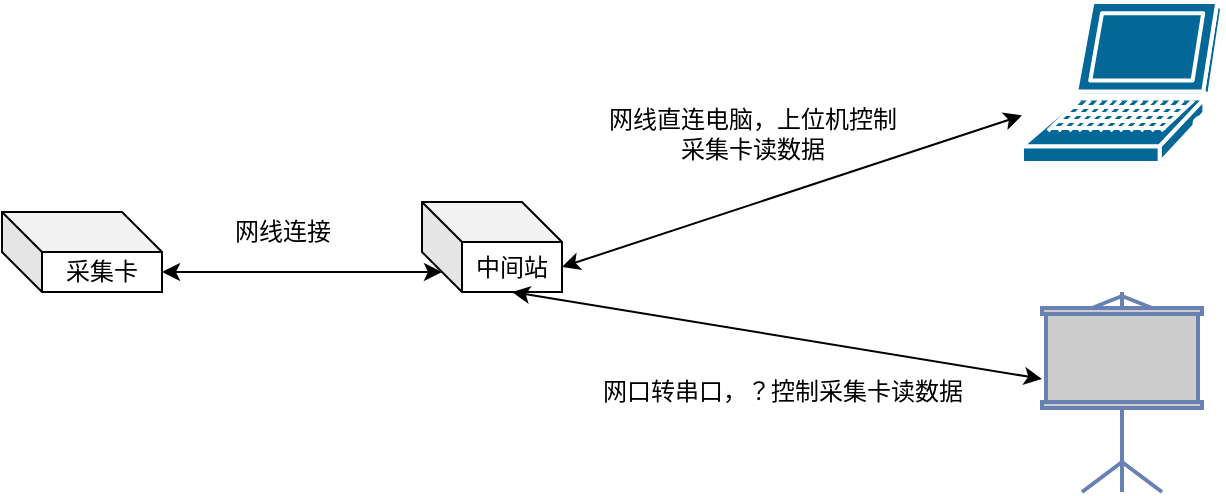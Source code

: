 <mxfile version="13.9.9" type="device"><diagram id="jSKe4gBNGWcC3-hgRwui" name="第 1 页"><mxGraphModel dx="813" dy="470" grid="1" gridSize="10" guides="1" tooltips="1" connect="1" arrows="1" fold="1" page="1" pageScale="1" pageWidth="827" pageHeight="1169" math="0" shadow="0"><root><mxCell id="0"/><mxCell id="1" parent="0"/><mxCell id="_swd9NfrUUWDvqmi34D2-1" value="采集卡" style="shape=cube;whiteSpace=wrap;html=1;boundedLbl=1;backgroundOutline=1;darkOpacity=0.05;darkOpacity2=0.1;size=20;" parent="1" vertex="1"><mxGeometry x="60" y="445" width="80" height="40" as="geometry"/></mxCell><mxCell id="_swd9NfrUUWDvqmi34D2-2" value="" style="shape=mxgraph.cisco.computers_and_peripherals.laptop;html=1;pointerEvents=1;dashed=0;fillColor=#036897;strokeColor=#ffffff;strokeWidth=2;verticalLabelPosition=bottom;verticalAlign=top;align=center;outlineConnect=0;" parent="1" vertex="1"><mxGeometry x="570" y="340" width="100" height="80.5" as="geometry"/></mxCell><mxCell id="_swd9NfrUUWDvqmi34D2-6" value="" style="fontColor=#0066CC;verticalAlign=top;verticalLabelPosition=bottom;labelPosition=center;align=center;html=1;outlineConnect=0;fillColor=#CCCCCC;strokeColor=#6881B3;gradientColor=none;gradientDirection=north;strokeWidth=2;shape=mxgraph.networks.video_projector_screen;" parent="1" vertex="1"><mxGeometry x="580" y="485" width="80" height="100" as="geometry"/></mxCell><mxCell id="_swd9NfrUUWDvqmi34D2-8" value="网线直连电脑，上位机控制&lt;br&gt;采集卡读数据" style="text;html=1;align=center;verticalAlign=middle;resizable=0;points=[];autosize=1;" parent="1" vertex="1"><mxGeometry x="355" y="390.5" width="160" height="30" as="geometry"/></mxCell><mxCell id="_swd9NfrUUWDvqmi34D2-10" value="中间站" style="shape=cube;whiteSpace=wrap;html=1;boundedLbl=1;backgroundOutline=1;darkOpacity=0.05;darkOpacity2=0.1;" parent="1" vertex="1"><mxGeometry x="270" y="440" width="70" height="45" as="geometry"/></mxCell><mxCell id="_swd9NfrUUWDvqmi34D2-11" value="" style="endArrow=classic;startArrow=classic;html=1;exitX=0;exitY=0;exitDx=80;exitDy=30;exitPerimeter=0;entryX=0;entryY=0;entryDx=10;entryDy=35;entryPerimeter=0;" parent="1" source="_swd9NfrUUWDvqmi34D2-1" target="_swd9NfrUUWDvqmi34D2-10" edge="1"><mxGeometry width="50" height="50" relative="1" as="geometry"><mxPoint x="190" y="500" as="sourcePoint"/><mxPoint x="240" y="450" as="targetPoint"/></mxGeometry></mxCell><mxCell id="_swd9NfrUUWDvqmi34D2-12" value="网线连接" style="text;html=1;align=center;verticalAlign=middle;resizable=0;points=[];autosize=1;" parent="1" vertex="1"><mxGeometry x="170" y="445" width="60" height="20" as="geometry"/></mxCell><mxCell id="_swd9NfrUUWDvqmi34D2-13" value="" style="endArrow=classic;startArrow=classic;html=1;exitX=0;exitY=0;exitDx=70;exitDy=32.5;exitPerimeter=0;" parent="1" source="_swd9NfrUUWDvqmi34D2-10" target="_swd9NfrUUWDvqmi34D2-2" edge="1"><mxGeometry width="50" height="50" relative="1" as="geometry"><mxPoint x="400" y="460" as="sourcePoint"/><mxPoint x="450" y="410" as="targetPoint"/></mxGeometry></mxCell><mxCell id="_swd9NfrUUWDvqmi34D2-14" value="" style="endArrow=classic;startArrow=classic;html=1;exitX=0;exitY=0;exitDx=45;exitDy=45;exitPerimeter=0;" parent="1" source="_swd9NfrUUWDvqmi34D2-10" target="_swd9NfrUUWDvqmi34D2-6" edge="1"><mxGeometry width="50" height="50" relative="1" as="geometry"><mxPoint x="450" y="560" as="sourcePoint"/><mxPoint x="500" y="510" as="targetPoint"/></mxGeometry></mxCell><mxCell id="_swd9NfrUUWDvqmi34D2-15" value="网口转串口，？控制采集卡读数据" style="text;html=1;align=center;verticalAlign=middle;resizable=0;points=[];autosize=1;" parent="1" vertex="1"><mxGeometry x="350" y="525" width="200" height="20" as="geometry"/></mxCell></root></mxGraphModel></diagram></mxfile>